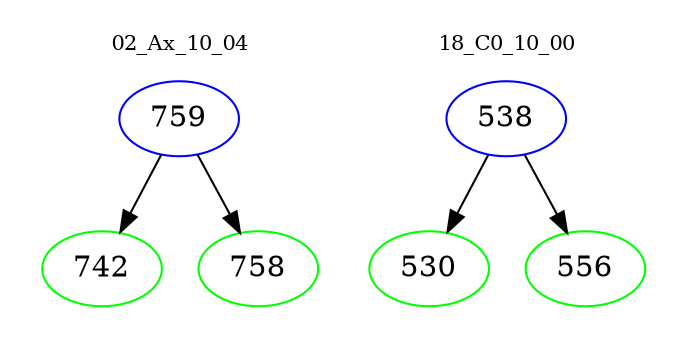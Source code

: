 digraph{
subgraph cluster_0 {
color = white
label = "02_Ax_10_04";
fontsize=10;
T0_759 [label="759", color="blue"]
T0_759 -> T0_742 [color="black"]
T0_742 [label="742", color="green"]
T0_759 -> T0_758 [color="black"]
T0_758 [label="758", color="green"]
}
subgraph cluster_1 {
color = white
label = "18_C0_10_00";
fontsize=10;
T1_538 [label="538", color="blue"]
T1_538 -> T1_530 [color="black"]
T1_530 [label="530", color="green"]
T1_538 -> T1_556 [color="black"]
T1_556 [label="556", color="green"]
}
}
